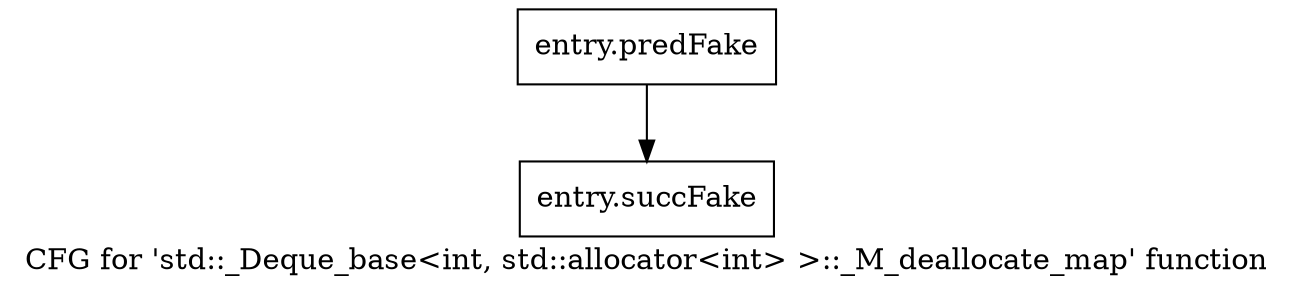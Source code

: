 digraph "CFG for 'std::_Deque_base\<int, std::allocator\<int\> \>::_M_deallocate_map' function" {
	label="CFG for 'std::_Deque_base\<int, std::allocator\<int\> \>::_M_deallocate_map' function";

	Node0x498c000 [shape=record,filename="",linenumber="",label="{entry.predFake}"];
	Node0x498c000 -> Node0x48cea80[ callList="" memoryops="" filename="/proj/xbuilds/2019.2_0801_1/installs/lin64/Vivado/HEAD/tps/lnx64/gcc-6.2.0/lib/gcc/x86_64-pc-linux-gnu/6.2.0/../../../../include/c++/6.2.0/bits/stl_deque.h"];
	Node0x48cea80 [shape=record,filename="/proj/xbuilds/2019.2_0801_1/installs/lin64/Vivado/HEAD/tps/lnx64/gcc-6.2.0/lib/gcc/x86_64-pc-linux-gnu/6.2.0/../../../../include/c++/6.2.0/bits/stl_deque.h",linenumber="622",label="{entry.succFake}"];
}
